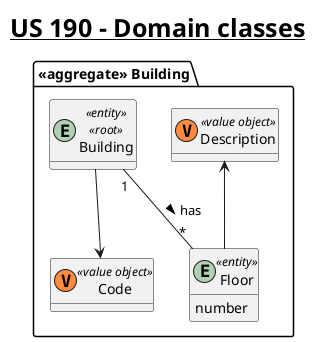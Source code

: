 @startuml

skinparam titleFontSize 25
title <u>US 190 - Domain classes</u>

hide methods
skinparam classAttributeIconSize 0

'Building aggregate
package "<<aggregate>> Building" {
    entity Building <<entity>> <<root>>
    class Code <<(V, #FF8B40) value object>>

    entity Floor <<entity>> {
        number
    }
    class Description <<(V, #FF8B40) value object>>
}

Building -down-> Code
Floor -up-> Description

Building "1" -- "*" Floor : has >

@enduml
